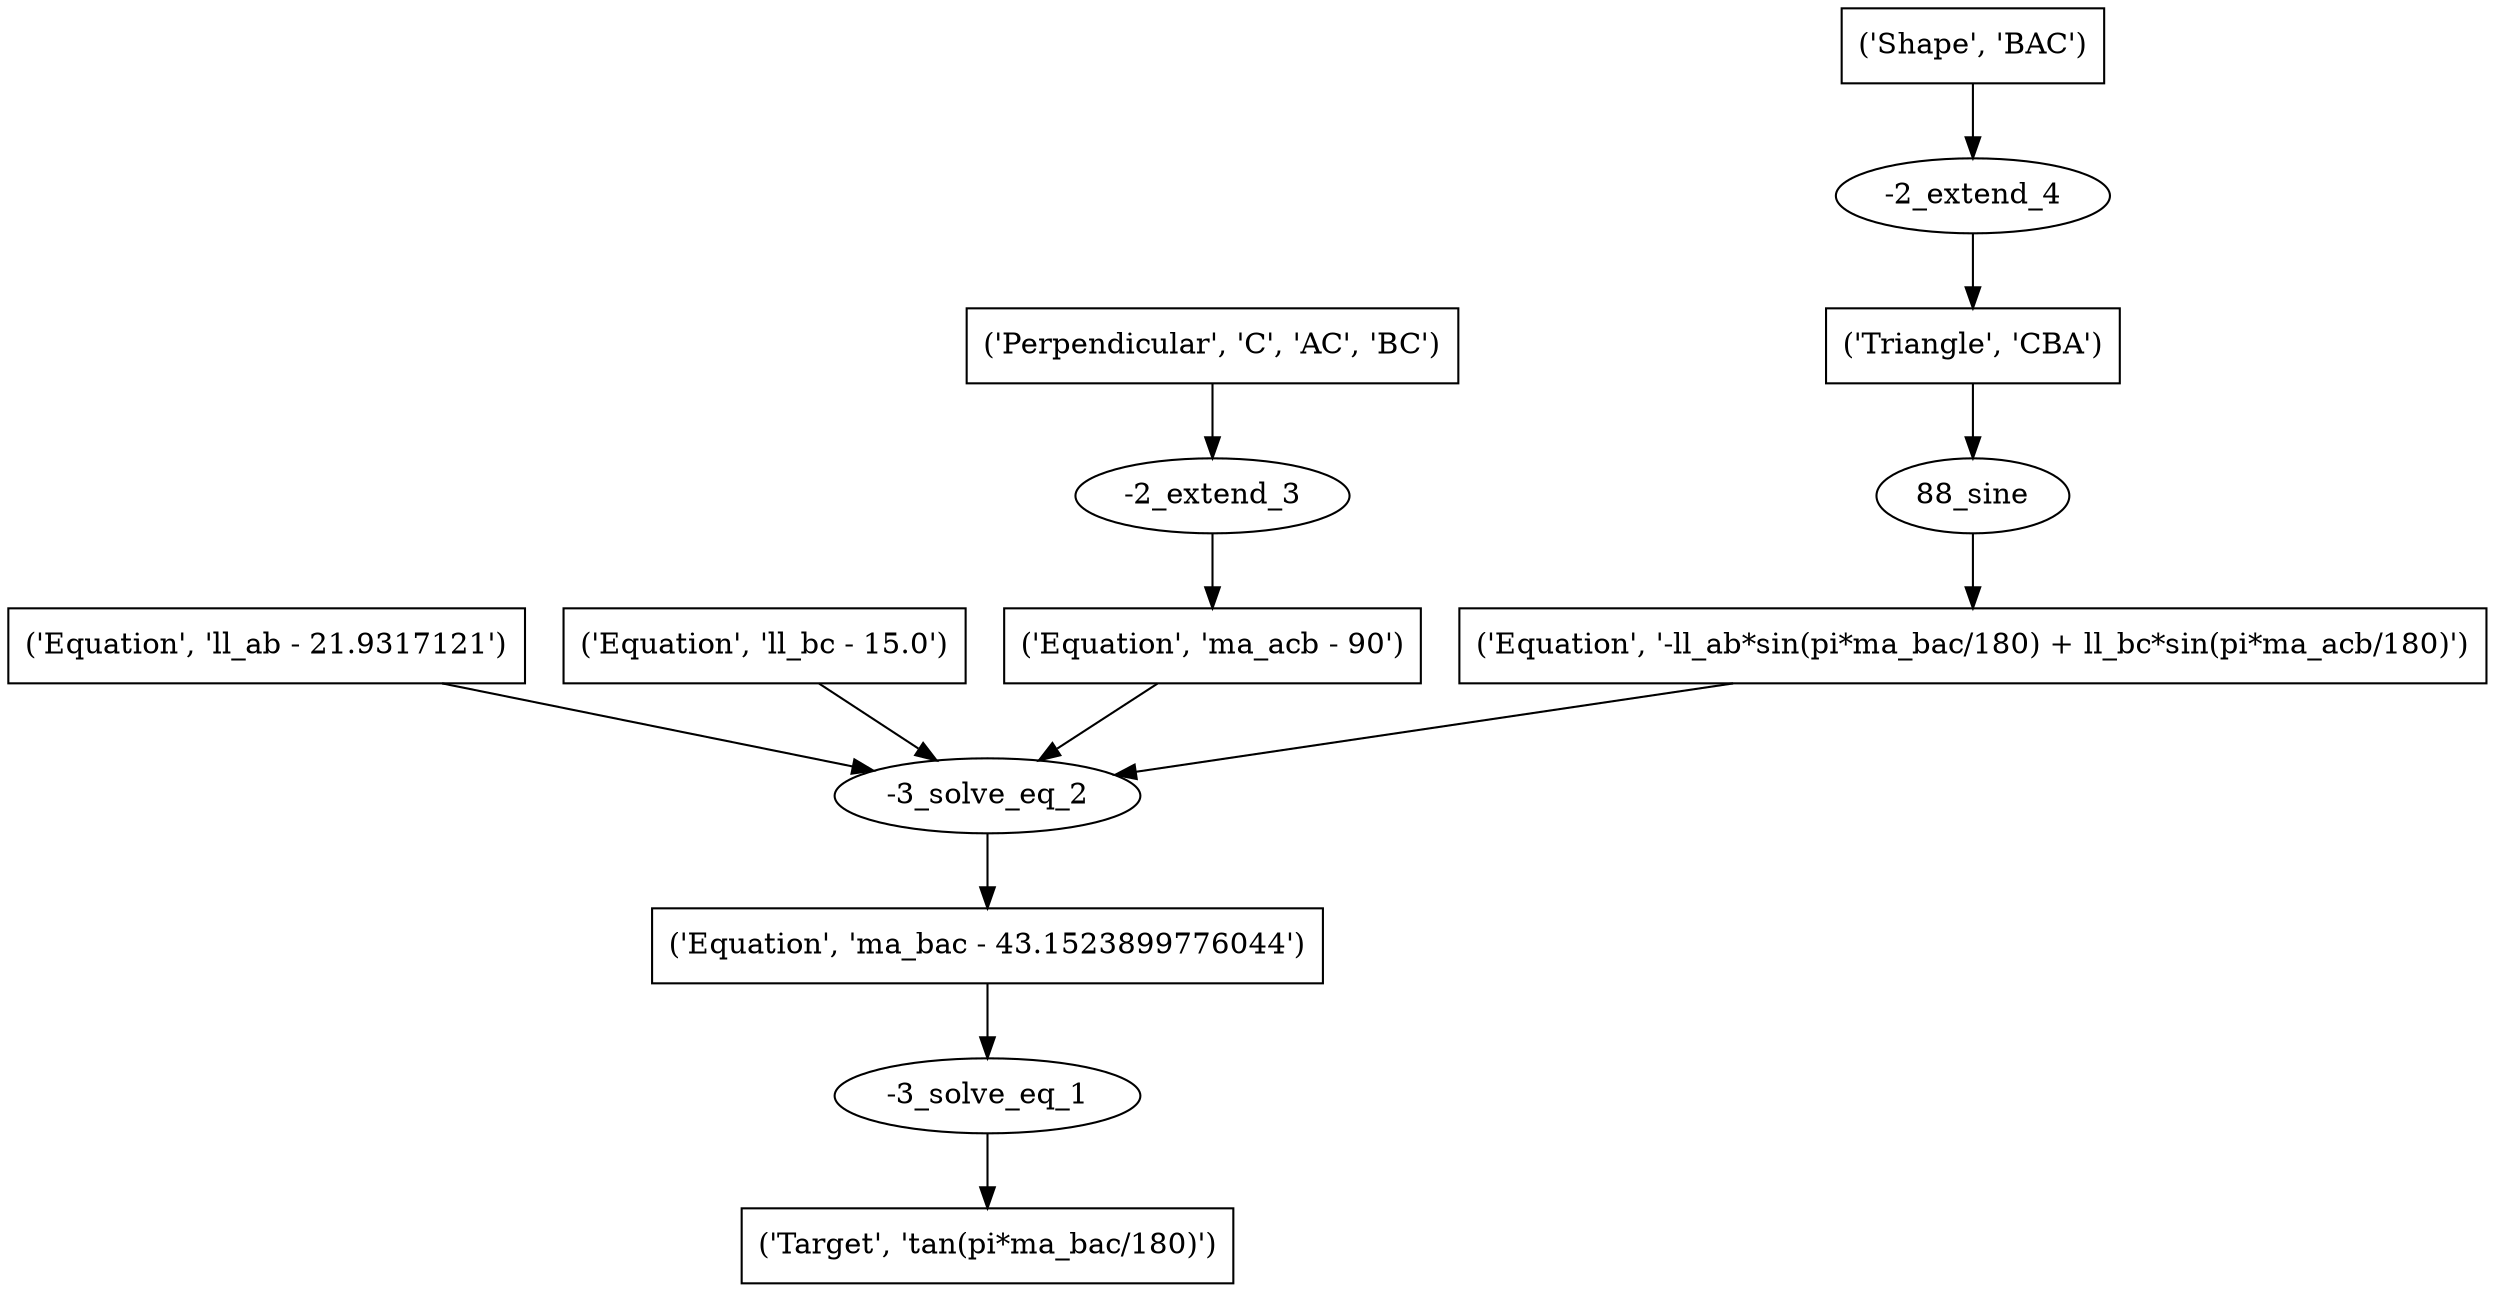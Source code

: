 digraph 96 {
	0 [label="('Target', 'tan(pi*ma_bac/180)')" shape=box]
	1 [label="-3_solve_eq_1"]
	1 -> 0
	2 [label="('Equation', 'ma_bac - 43.1523899776044')" shape=box]
	2 -> 1
	3 [label="-3_solve_eq_2"]
	3 -> 2
	4 [label="('Equation', 'll_ab - 21.9317121')" shape=box]
	4 -> 3
	5 [label="('Equation', 'll_bc - 15.0')" shape=box]
	5 -> 3
	6 [label="('Equation', 'ma_acb - 90')" shape=box]
	6 -> 3
	7 [label="('Equation', '-ll_ab*sin(pi*ma_bac/180) + ll_bc*sin(pi*ma_acb/180)')" shape=box]
	7 -> 3
	8 [label="-2_extend_3"]
	8 -> 6
	9 [label="('Perpendicular', 'C', 'AC', 'BC')" shape=box]
	9 -> 8
	10 [label="88_sine"]
	10 -> 7
	11 [label="('Triangle', 'CBA')" shape=box]
	11 -> 10
	12 [label="-2_extend_4"]
	12 -> 11
	13 [label="('Shape', 'BAC')" shape=box]
	13 -> 12
}
